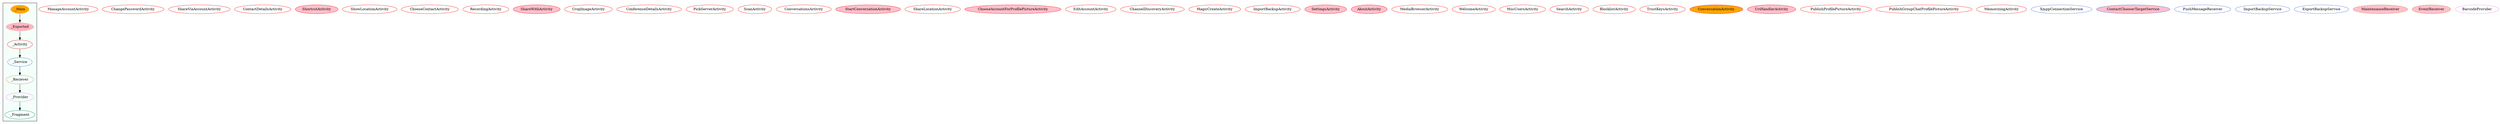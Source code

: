 digraph G {
subgraph cluster_legend{ 
bgcolor=mintcream;
_Activity[color = red];
_Service[color = royalblue];
_Provider[color = violet];
_Reciever[color = peru];
_Fragment[color = teal];
_Main[style=filled, fillcolor=orange, color = mintcream];
_Exported[style=filled, fillcolor=lightpink, color = mintcream];
_Main -> _Exported -> _Activity -> _Service -> _Reciever -> _Provider -> _Fragment; 
}
ManageAccountActivity[color = red];
ChangePasswordActivity[color = red];
ShareViaAccountActivity[color = red];
ContactDetailsActivity[color = red];
ShortcutActivity[style=filled, fillcolor=pink, color = red];
ShowLocationActivity[color = red];
ChooseContactActivity[color = red];
RecordingActivity[color = red];
ShareWithActivity[style=filled, fillcolor=pink, color = red];
CropImageActivity[color = red];
ConferenceDetailsActivity[color = red];
PickServerActivity[color = red];
ScanActivity[color = red];
ConversationsActivity[color = red];
StartConversationActivity[style=filled, fillcolor=pink, color = red];
ShareLocationActivity[color = red];
ChooseAccountForProfilePictureActivity[style=filled, fillcolor=pink, color = red];
EditAccountActivity[color = red];
ChannelDiscoveryActivity[color = red];
MagicCreateActivity[color = red];
ImportBackupActivity[color = red];
SettingsActivity[style=filled, fillcolor=pink, color = red];
AboutActivity[style=filled, fillcolor=pink, color = red];
MediaBrowserActivity[color = red];
WelcomeActivity[color = red];
MucUsersActivity[color = red];
SearchActivity[color = red];
BlocklistActivity[color = red];
TrustKeysActivity[color = red];
ConversationActivity[style=filled, fillcolor=orange, color = red];
UriHandlerActivity[style=filled, fillcolor=pink, color = red];
PublishProfilePictureActivity[color = red];
PublishGroupChatProfilePictureActivity[color = red];
MemorizingActivity[color = red];
XmppConnectionService[color = royalblue];
ContactChooserTargetService[style=filled, fillcolor=pink, color = royalblue];
PushMessageReceiver[color = royalblue];
ImportBackupService[color = royalblue];
ExportBackupService[color = royalblue];
MaintenanceReceiver[style=filled, fillcolor=pink, color = peru];
EventReceiver[style=filled, fillcolor=pink, color = peru];
BarcodeProvider[color = violet];
}
